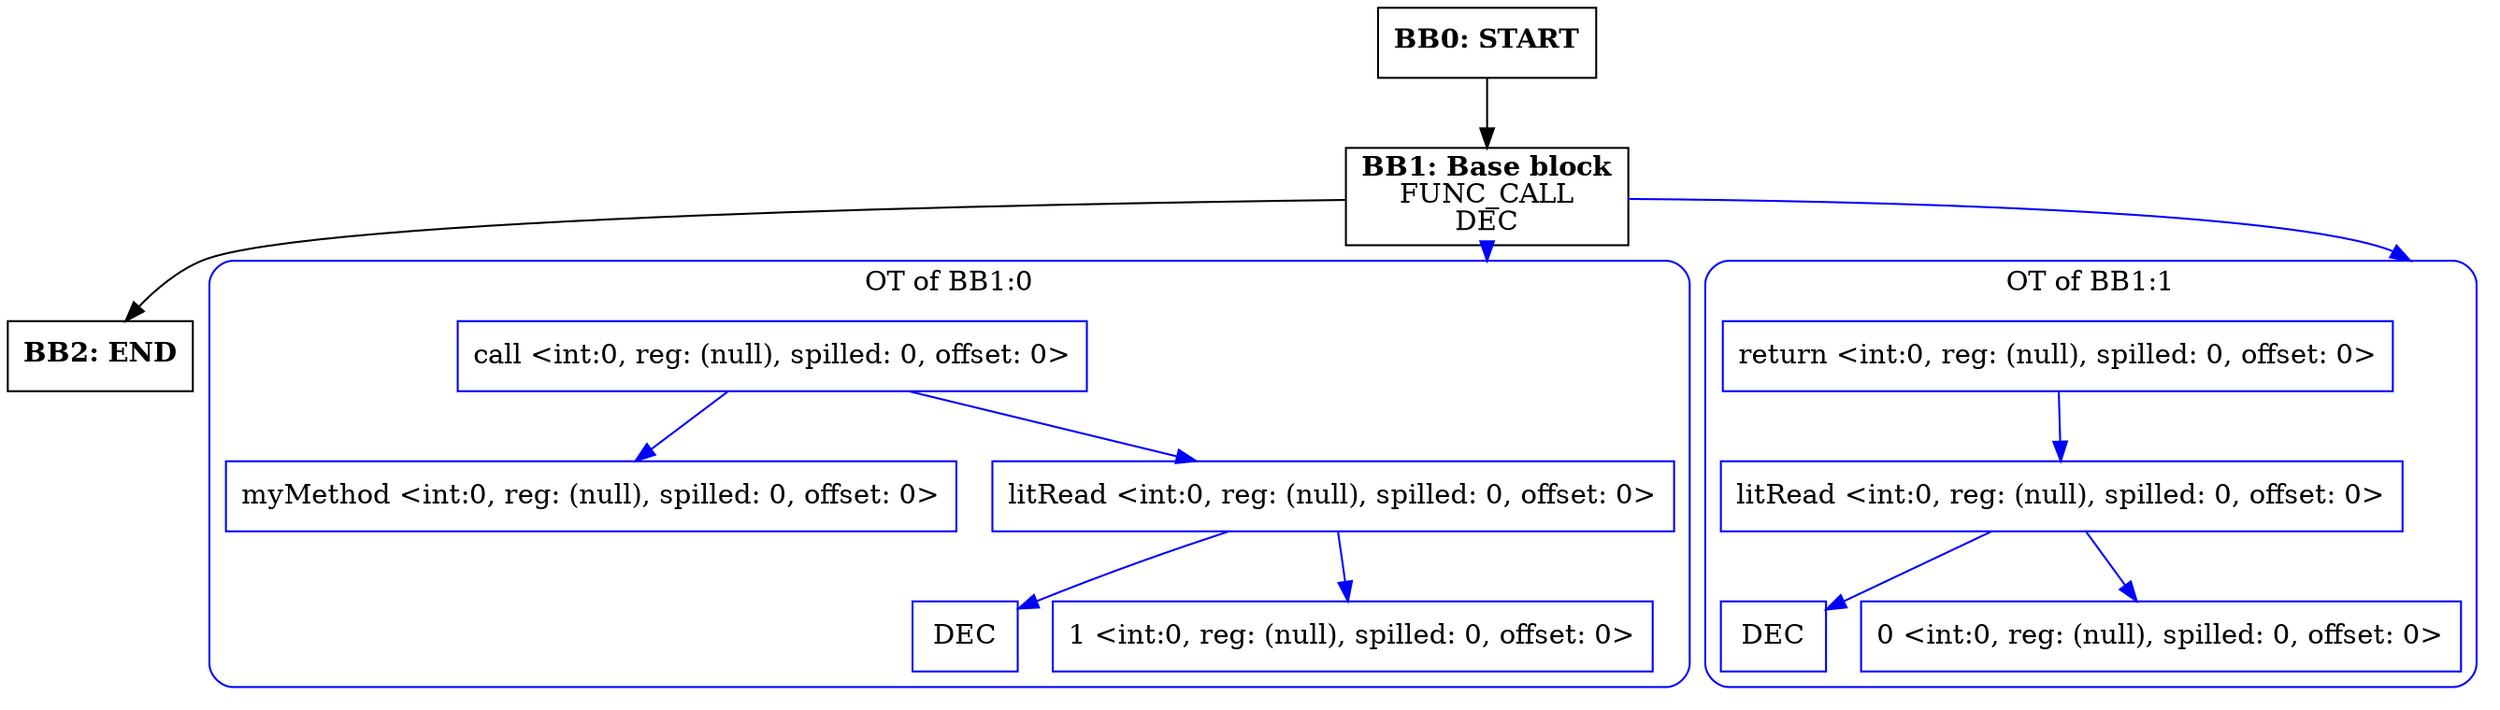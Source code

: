 digraph CFG {
    compound=true;
    graph [splines=true];
    node [shape=rectangle];

    BB2 [label=<<B>BB2: END</B><BR ALIGN="CENTER"/>>];
    BB1 [label=<<B>BB1: Base block</B><BR ALIGN="CENTER"/>FUNC_CALL<BR ALIGN="CENTER"/>DEC<BR ALIGN="CENTER"/>>];
    subgraph cluster_instruction0 {
        label = "OT of BB1:0";
        style=rounded;
        color=blue;
        entry0 [shape=point, style=invis];
        node0 [label="call <int:0, reg: (null), spilled: 0, offset: 0>", color=blue];
        node1 [label="myMethod <int:0, reg: (null), spilled: 0, offset: 0>", color=blue];
        node0 -> node1[color=blue];
        node2 [label="litRead <int:0, reg: (null), spilled: 0, offset: 0>", color=blue];
        node3 [label="DEC", color=blue];
        node2 -> node3[color=blue];
        node4 [label="1 <int:0, reg: (null), spilled: 0, offset: 0>", color=blue];
        node2 -> node4[color=blue];
        node0 -> node2[color=blue];
    }
    BB1 -> entry0 [lhead=cluster_instruction0, color=blue];
    subgraph cluster_instruction1 {
        label = "OT of BB1:1";
        style=rounded;
        color=blue;
        entry1 [shape=point, style=invis];
        node5 [label="return <int:0, reg: (null), spilled: 0, offset: 0>", color=blue];
        node6 [label="litRead <int:0, reg: (null), spilled: 0, offset: 0>", color=blue];
        node7 [label="DEC", color=blue];
        node6 -> node7[color=blue];
        node8 [label="0 <int:0, reg: (null), spilled: 0, offset: 0>", color=blue];
        node6 -> node8[color=blue];
        node5 -> node6[color=blue];
    }
    BB1 -> entry1 [lhead=cluster_instruction1, color=blue];
    BB0 [label=<<B>BB0: START</B><BR ALIGN="CENTER"/>>];

    BB1 -> BB2;
    BB0 -> BB1;
}
